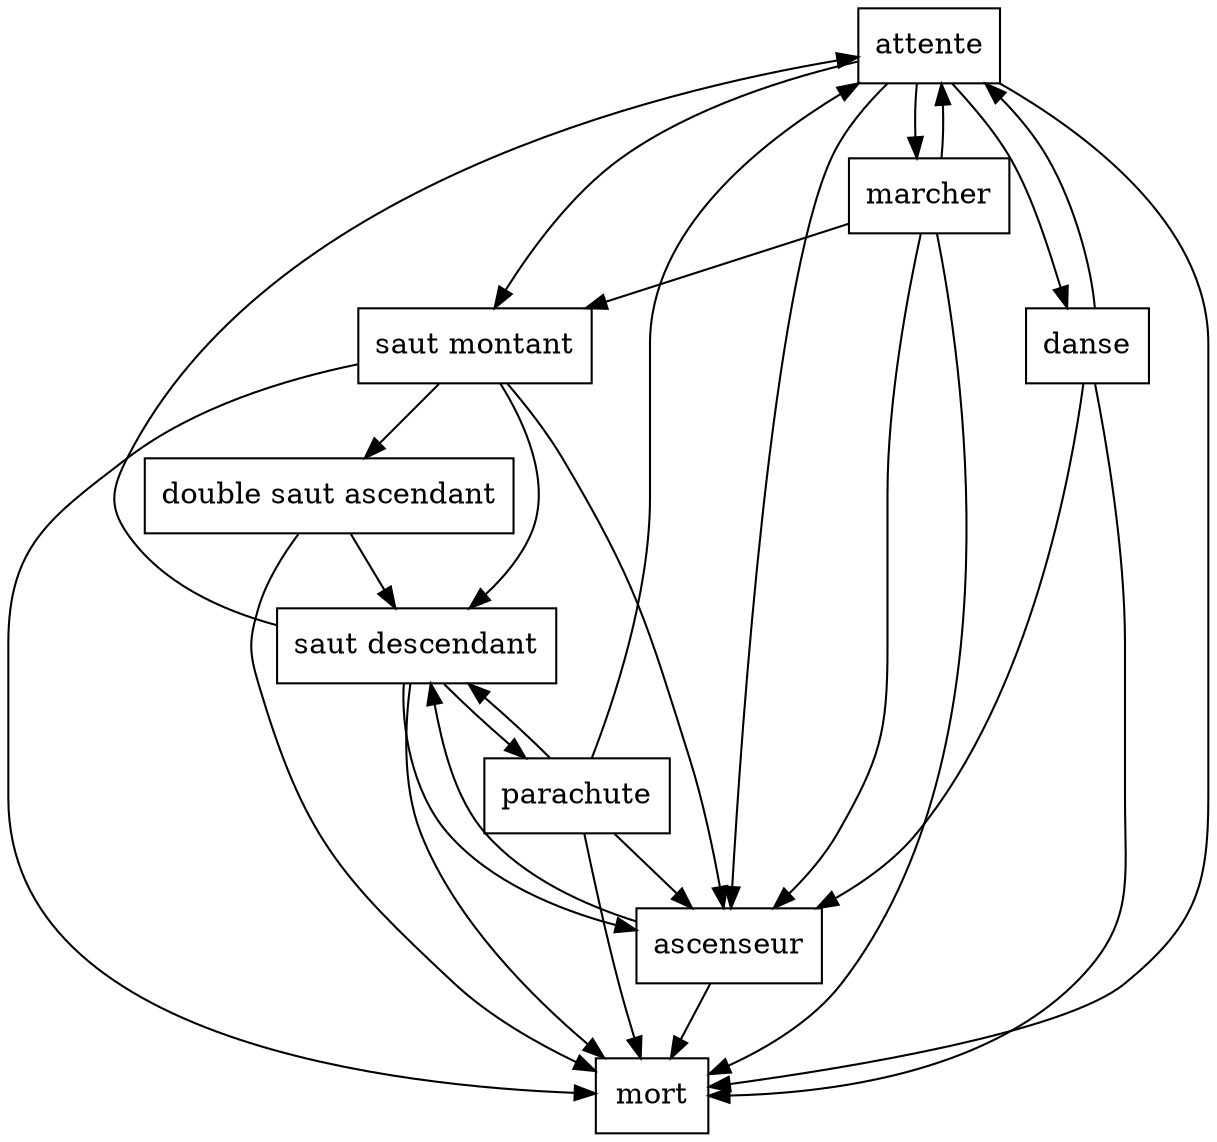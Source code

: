 digraph G
{
	node [shape=box];
	0 [label="attente"];
	1 [label="saut montant"];
	2 [label="danse"];
	3 [label="marcher"];
	6 [label="saut descendant"];
	8 [label="double saut ascendant"];
	7 [label="parachute"];
	9 [label="ascenseur"];
	10 [label="mort"];

	0 -> { 1, 2, 3, 9, 10 }
	1 -> { 8, 6, 9, 10 }
	2 -> { 0, 9, 10 }
	3 -> { 1, 0, 9, 10 }
	6 -> { 7, 0, 9, 10 }
	8 -> { 6, 10 }
	7 -> { 6, 0, 9, 10 }
	9 -> { 6, 10 }
}
